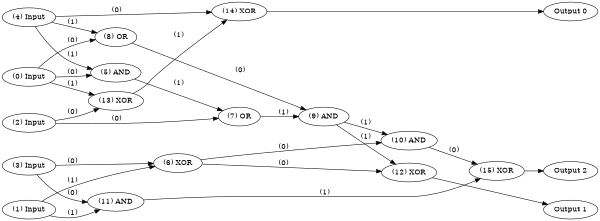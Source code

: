 digraph NeuralNetwork {
rankdir=LR;
size="4,3";
center = true;
node0 [label="(0) Input", color=black, labelfontcolor=black, fontcolor=black];
node1 [label="(1) Input", color=black, labelfontcolor=black, fontcolor=black];
node2 [label="(2) Input", color=black, labelfontcolor=black, fontcolor=black];
node3 [label="(3) Input", color=black, labelfontcolor=black, fontcolor=black];
node4 [label="(4) Input", color=black, labelfontcolor=black, fontcolor=black];
node5 [label="(5) AND", color=black, labelfontcolor=black, fontcolor=black];
node0 -> node5 [label=" (0)", labelfontcolor=black, fontcolor=black, bold=true, color=black];
node4 -> node5 [label=" (1)", labelfontcolor=black, fontcolor=black, bold=true, color=black];
node6 [label="(6) XOR", color=black, labelfontcolor=black, fontcolor=black];
node3 -> node6 [label=" (0)", labelfontcolor=black, fontcolor=black, bold=true, color=black];
node1 -> node6 [label=" (1)", labelfontcolor=black, fontcolor=black, bold=true, color=black];
node7 [label="(7) OR", color=black, labelfontcolor=black, fontcolor=black];
node2 -> node7 [label=" (0)", labelfontcolor=black, fontcolor=black, bold=true, color=black];
node5 -> node7 [label=" (1)", labelfontcolor=black, fontcolor=black, bold=true, color=black];
node8 [label="(8) OR", color=black, labelfontcolor=black, fontcolor=black];
node0 -> node8 [label=" (0)", labelfontcolor=black, fontcolor=black, bold=true, color=black];
node4 -> node8 [label=" (1)", labelfontcolor=black, fontcolor=black, bold=true, color=black];
node9 [label="(9) AND", color=black, labelfontcolor=black, fontcolor=black];
node8 -> node9 [label=" (0)", labelfontcolor=black, fontcolor=black, bold=true, color=black];
node7 -> node9 [label=" (1)", labelfontcolor=black, fontcolor=black, bold=true, color=black];
node10 [label="(10) AND", color=black, labelfontcolor=black, fontcolor=black];
node6 -> node10 [label=" (0)", labelfontcolor=black, fontcolor=black, bold=true, color=black];
node9 -> node10 [label=" (1)", labelfontcolor=black, fontcolor=black, bold=true, color=black];
node11 [label="(11) AND", color=black, labelfontcolor=black, fontcolor=black];
node3 -> node11 [label=" (0)", labelfontcolor=black, fontcolor=black, bold=true, color=black];
node1 -> node11 [label=" (1)", labelfontcolor=black, fontcolor=black, bold=true, color=black];
node12 [label="(12) XOR", color=black, labelfontcolor=black, fontcolor=black];
node6 -> node12 [label=" (0)", labelfontcolor=black, fontcolor=black, bold=true, color=black];
node9 -> node12 [label=" (1)", labelfontcolor=black, fontcolor=black, bold=true, color=black];
node13 [label="(13) XOR", color=black, labelfontcolor=black, fontcolor=black];
node2 -> node13 [label=" (0)", labelfontcolor=black, fontcolor=black, bold=true, color=black];
node0 -> node13 [label=" (1)", labelfontcolor=black, fontcolor=black, bold=true, color=black];
node14 [label="(14) XOR", color=black, labelfontcolor=black, fontcolor=black];
node4 -> node14 [label=" (0)", labelfontcolor=black, fontcolor=black, bold=true, color=black];
node13 -> node14 [label=" (1)", labelfontcolor=black, fontcolor=black, bold=true, color=black];
node15 [label="(15) XOR", color=black, labelfontcolor=black, fontcolor=black];
node10 -> node15 [label=" (0)", labelfontcolor=black, fontcolor=black, bold=true, color=black];
node11 -> node15 [label=" (1)", labelfontcolor=black, fontcolor=black, bold=true, color=black];
node16 [label="Output 0", color=black, labelfontcolor=black, fontcolor=black];
node14 -> node16 [labelfontcolor=black, fontcolor=black, bold=true, color=black];
node17 [label="Output 1", color=black, labelfontcolor=black, fontcolor=black];
node12 -> node17 [labelfontcolor=black, fontcolor=black, bold=true, color=black];
node18 [label="Output 2", color=black, labelfontcolor=black, fontcolor=black];
node15 -> node18 [labelfontcolor=black, fontcolor=black, bold=true, color=black];
{ rank = source; "node0"; "node1"; "node2"; "node3"; "node4"; }
{ rank = max;"node16";"node17";"node18"; }
}